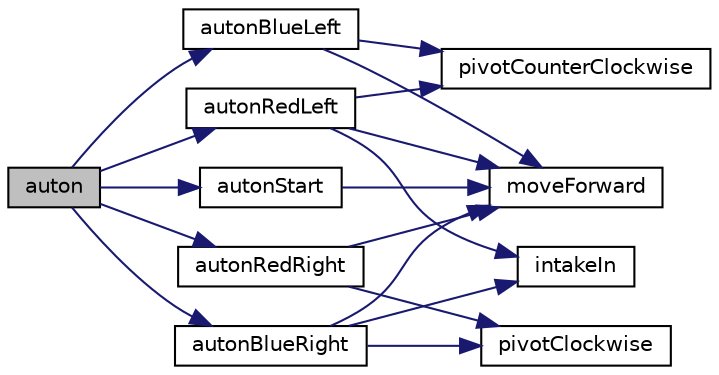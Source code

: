 digraph "auton"
{
  edge [fontname="Helvetica",fontsize="10",labelfontname="Helvetica",labelfontsize="10"];
  node [fontname="Helvetica",fontsize="10",shape=record];
  rankdir="LR";
  Node0 [label="auton",height=0.2,width=0.4,color="black", fillcolor="grey75", style="filled", fontcolor="black"];
  Node0 -> Node1 [color="midnightblue",fontsize="10",style="solid"];
  Node1 [label="autonStart",height=0.2,width=0.4,color="black", fillcolor="white", style="filled",URL="$db/ddf/auton_8cpp_abba3fa3f69d7ee97541aa1169ee13cee.html#abba3fa3f69d7ee97541aa1169ee13cee"];
  Node1 -> Node2 [color="midnightblue",fontsize="10",style="solid"];
  Node2 [label="moveForward",height=0.2,width=0.4,color="black", fillcolor="white", style="filled",URL="$db/ddf/auton_8cpp_af5833bec4b862d3da7fc3700ca7d2a6b.html#af5833bec4b862d3da7fc3700ca7d2a6b"];
  Node0 -> Node3 [color="midnightblue",fontsize="10",style="solid"];
  Node3 [label="autonBlueLeft",height=0.2,width=0.4,color="black", fillcolor="white", style="filled",URL="$db/ddf/auton_8cpp_a5bb01d00c76862cb15431efd4090bee9.html#a5bb01d00c76862cb15431efd4090bee9"];
  Node3 -> Node2 [color="midnightblue",fontsize="10",style="solid"];
  Node3 -> Node4 [color="midnightblue",fontsize="10",style="solid"];
  Node4 [label="pivotCounterClockwise",height=0.2,width=0.4,color="black", fillcolor="white", style="filled",URL="$db/ddf/auton_8cpp_a241030fa952d5f1fdbe92a97a20e6a36.html#a241030fa952d5f1fdbe92a97a20e6a36"];
  Node0 -> Node5 [color="midnightblue",fontsize="10",style="solid"];
  Node5 [label="autonBlueRight",height=0.2,width=0.4,color="black", fillcolor="white", style="filled",URL="$db/ddf/auton_8cpp_ab9984e9a12048995fb71a06a1c94fd31.html#ab9984e9a12048995fb71a06a1c94fd31"];
  Node5 -> Node6 [color="midnightblue",fontsize="10",style="solid"];
  Node6 [label="intakeIn",height=0.2,width=0.4,color="black", fillcolor="white", style="filled",URL="$da/d0b/drive_8h_aa0846c73538fc48569a7c7c3689a59f0.html#aa0846c73538fc48569a7c7c3689a59f0"];
  Node5 -> Node2 [color="midnightblue",fontsize="10",style="solid"];
  Node5 -> Node7 [color="midnightblue",fontsize="10",style="solid"];
  Node7 [label="pivotClockwise",height=0.2,width=0.4,color="black", fillcolor="white", style="filled",URL="$db/ddf/auton_8cpp_a362446334157b1edf93062607b0f5e4c.html#a362446334157b1edf93062607b0f5e4c"];
  Node0 -> Node8 [color="midnightblue",fontsize="10",style="solid"];
  Node8 [label="autonRedLeft",height=0.2,width=0.4,color="black", fillcolor="white", style="filled",URL="$db/ddf/auton_8cpp_aae46c4423bc7ed2947e82c4c5dd7f469.html#aae46c4423bc7ed2947e82c4c5dd7f469"];
  Node8 -> Node6 [color="midnightblue",fontsize="10",style="solid"];
  Node8 -> Node2 [color="midnightblue",fontsize="10",style="solid"];
  Node8 -> Node4 [color="midnightblue",fontsize="10",style="solid"];
  Node0 -> Node9 [color="midnightblue",fontsize="10",style="solid"];
  Node9 [label="autonRedRight",height=0.2,width=0.4,color="black", fillcolor="white", style="filled",URL="$db/ddf/auton_8cpp_aaf3b274e9144b7072829ca58203492a6.html#aaf3b274e9144b7072829ca58203492a6"];
  Node9 -> Node2 [color="midnightblue",fontsize="10",style="solid"];
  Node9 -> Node7 [color="midnightblue",fontsize="10",style="solid"];
}
